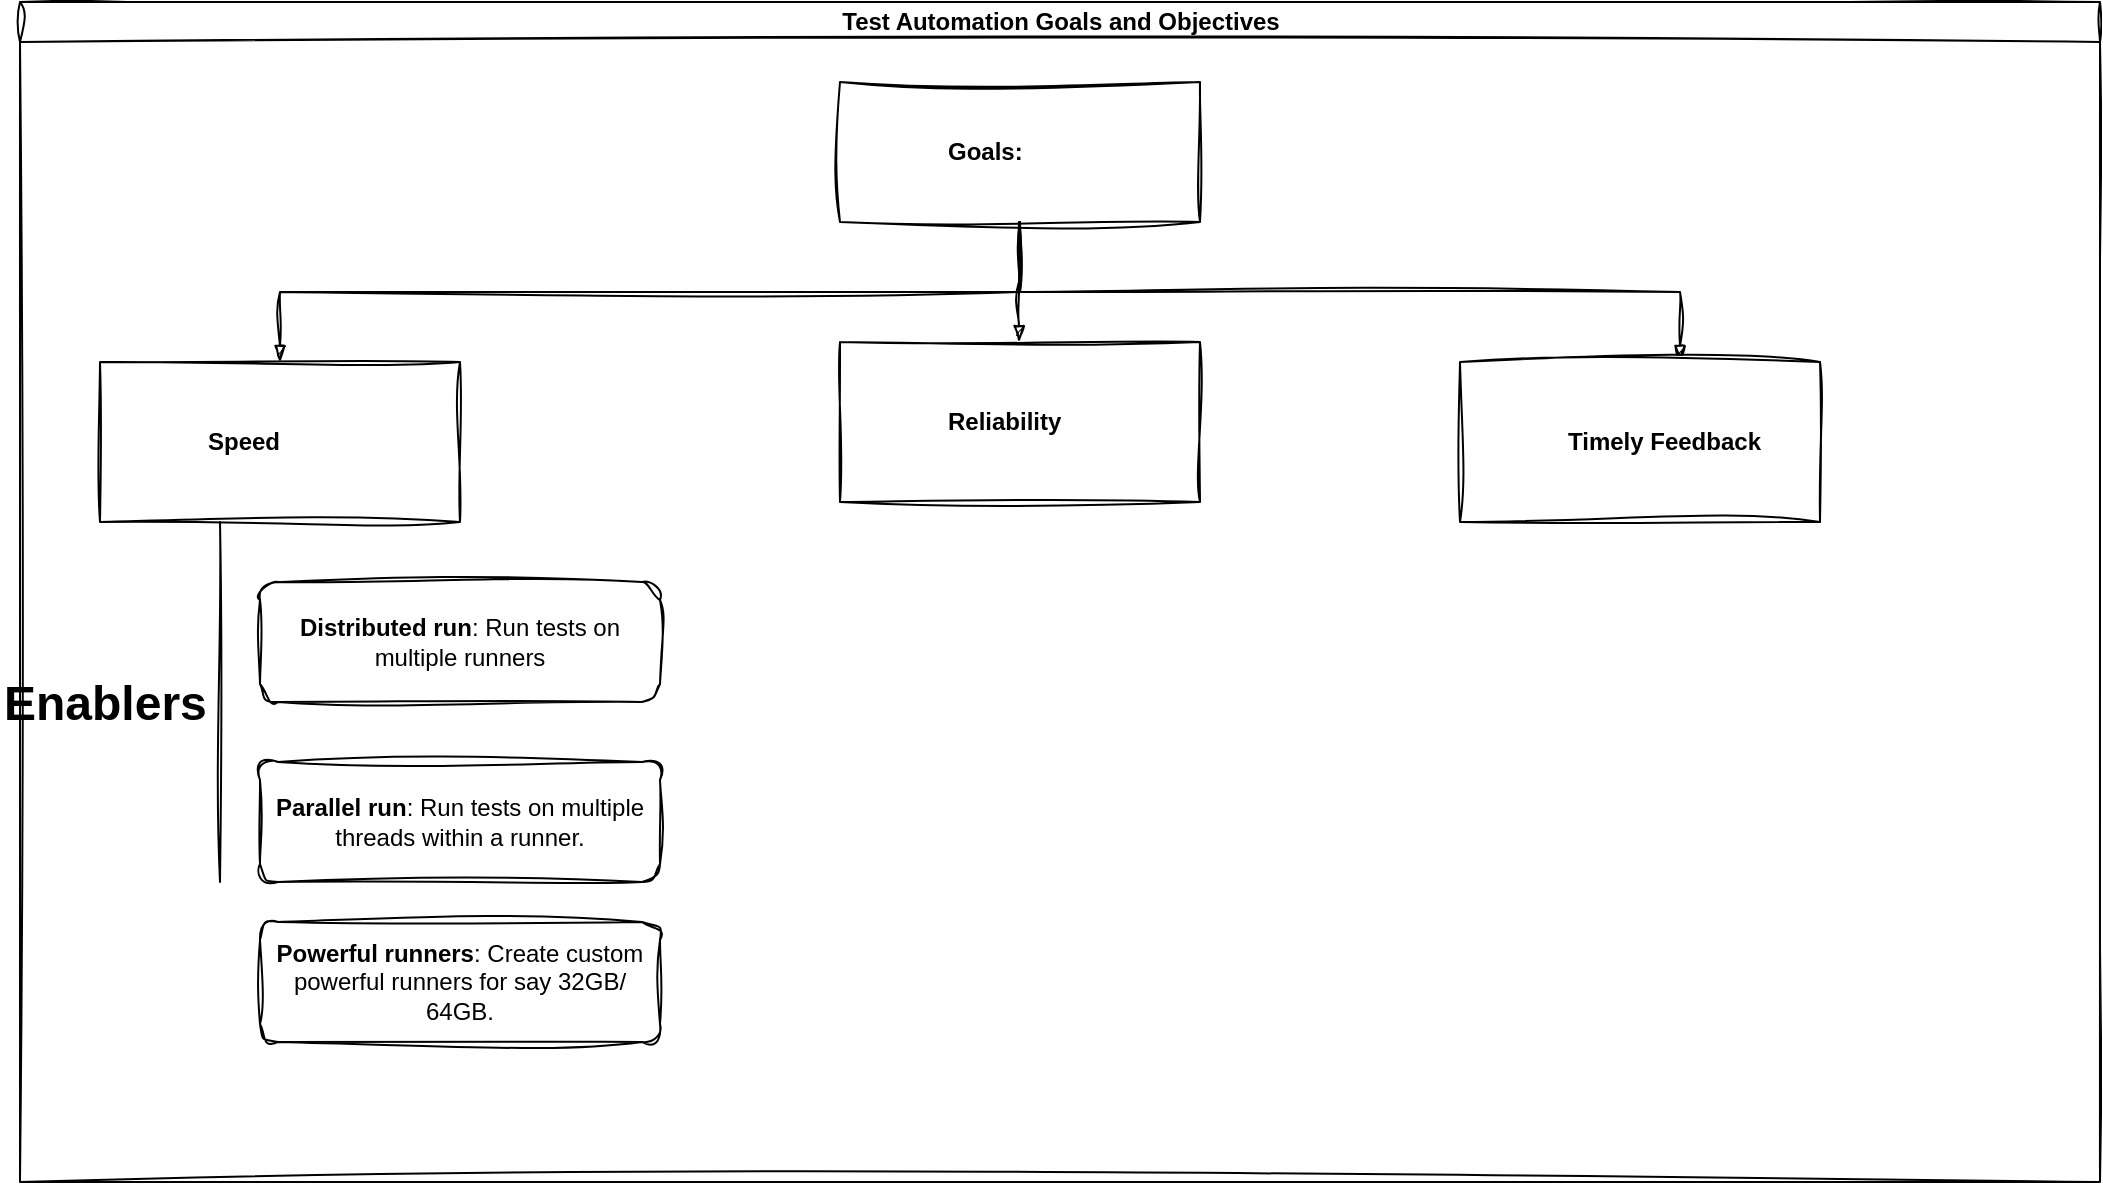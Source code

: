 <mxfile version="26.0.9">
  <diagram id="prtHgNgQTEPvFCAcTncT" name="Page-1">
    <mxGraphModel dx="2069" dy="766" grid="1" gridSize="10" guides="1" tooltips="1" connect="1" arrows="1" fold="1" page="1" pageScale="1" pageWidth="827" pageHeight="1169" math="0" shadow="0">
      <root>
        <mxCell id="0" />
        <mxCell id="1" parent="0" />
        <mxCell id="dNxyNK7c78bLwvsdeMH5-11" value="Test Automation Goals and Objectives" style="swimlane;https://cdn3.iconfinder.com/data/icons/strokeline/128/21_icons-1024.png;html=1;startSize=20;horizontal=1;containerType=tree;glass=0;sketch=1;curveFitting=1;jiggle=2;" parent="1" vertex="1">
          <mxGeometry y="110" width="1040" height="590" as="geometry" />
        </mxCell>
        <UserObject label="Goals:&amp;nbsp;" name="Tessa Miller" position="CFO" location="Office 1" email="me@example.com" placeholders="1" link="https://www.draw.io" id="dNxyNK7c78bLwvsdeMH5-12">
          <mxCell style="label;image=https://cdn3.iconfinder.com/data/icons/strokeline/128/21_icons-1024.png;whiteSpace=wrap;html=1;rounded=0;glass=0;treeMoving=1;treeFolding=1;sketch=1;curveFitting=1;jiggle=2;" parent="dNxyNK7c78bLwvsdeMH5-11" vertex="1">
            <mxGeometry x="410" y="40" width="180" height="70" as="geometry" />
          </mxCell>
        </UserObject>
        <mxCell id="dNxyNK7c78bLwvsdeMH5-13" value="" style="endArrow=blockThin;endFill=1;fontSize=11;edgeStyle=elbowEdgeStyle;elbow=vertical;rounded=0;sketch=1;curveFitting=1;jiggle=2;" parent="dNxyNK7c78bLwvsdeMH5-11" source="dNxyNK7c78bLwvsdeMH5-12" target="dNxyNK7c78bLwvsdeMH5-14" edge="1">
          <mxGeometry relative="1" as="geometry" />
        </mxCell>
        <UserObject label="Speed" name="Edward Morrison" position="Brand Manager" location="Office 2" email="me@example.com" placeholders="1" link="https://www.draw.io" id="dNxyNK7c78bLwvsdeMH5-14">
          <mxCell style="label;image=https://cdn3.iconfinder.com/data/icons/strokeline/128/21_icons-1024.png;whiteSpace=wrap;html=1;rounded=0;glass=0;treeFolding=1;treeMoving=1;sketch=1;curveFitting=1;jiggle=2;" parent="dNxyNK7c78bLwvsdeMH5-11" vertex="1">
            <mxGeometry x="40" y="180" width="180" height="80" as="geometry" />
          </mxCell>
        </UserObject>
        <mxCell id="dNxyNK7c78bLwvsdeMH5-15" value="" style="endArrow=blockThin;endFill=1;fontSize=11;edgeStyle=elbowEdgeStyle;elbow=vertical;rounded=0;sketch=1;curveFitting=1;jiggle=2;" parent="dNxyNK7c78bLwvsdeMH5-11" edge="1">
          <mxGeometry relative="1" as="geometry">
            <mxPoint x="499.5" y="110" as="sourcePoint" />
            <mxPoint x="499.5" y="170" as="targetPoint" />
          </mxGeometry>
        </mxCell>
        <UserObject label="Reliability" name="Evan Valet" position="HR Director" location="Office 4" email="me@example.com" placeholders="1" link="https://www.draw.io" id="dNxyNK7c78bLwvsdeMH5-16">
          <mxCell style="label;https://cdn4.iconfinder.com/data/icons/miscellaneous-273-color-shadow/128/reliable_security_protection_reliability_ok_trusted_shield-512.png;whiteSpace=wrap;html=1;rounded=0;glass=0;treeFolding=1;treeMoving=1;sketch=1;curveFitting=1;jiggle=2;" parent="dNxyNK7c78bLwvsdeMH5-11" vertex="1">
            <mxGeometry x="410" y="170" width="180" height="80" as="geometry" />
          </mxCell>
        </UserObject>
        <mxCell id="dNxyNK7c78bLwvsdeMH5-17" value="" style="endArrow=blockThin;endFill=1;fontSize=11;edgeStyle=elbowEdgeStyle;elbow=vertical;rounded=0;sketch=1;curveFitting=1;jiggle=2;" parent="dNxyNK7c78bLwvsdeMH5-11" source="dNxyNK7c78bLwvsdeMH5-12" edge="1">
          <mxGeometry relative="1" as="geometry">
            <mxPoint x="830" y="180" as="targetPoint" />
          </mxGeometry>
        </mxCell>
        <UserObject label="Timely Feedback" name="Alison Donovan" position="System Admin" location="Office 3" email="me@example.com" placeholders="1" link="https://www.draw.io" id="dNxyNK7c78bLwvsdeMH5-18">
          <mxCell style="label; whiteSpace=wrap;html=1;rounded=0;glass=0;sketch=1;curveFitting=1;jiggle=2;" parent="dNxyNK7c78bLwvsdeMH5-11" vertex="1">
            <mxGeometry x="720" y="180" width="180" height="80" as="geometry" />
          </mxCell>
        </UserObject>
        <mxCell id="lE6xOp5lvpQgKnNLigZw-4" value="&lt;b&gt;Distributed run&lt;/b&gt;: Run tests on multiple runners" style="rounded=1;whiteSpace=wrap;html=1;sketch=1;curveFitting=1;jiggle=2;" vertex="1" parent="dNxyNK7c78bLwvsdeMH5-11">
          <mxGeometry x="120" y="290" width="200" height="60" as="geometry" />
        </mxCell>
        <mxCell id="lE6xOp5lvpQgKnNLigZw-5" value="" style="endArrow=none;html=1;rounded=0;sketch=1;curveFitting=1;jiggle=2;" edge="1" parent="dNxyNK7c78bLwvsdeMH5-11">
          <mxGeometry width="50" height="50" relative="1" as="geometry">
            <mxPoint x="100" y="440" as="sourcePoint" />
            <mxPoint x="100" y="260" as="targetPoint" />
          </mxGeometry>
        </mxCell>
        <mxCell id="lE6xOp5lvpQgKnNLigZw-6" value="&lt;h1 style=&quot;margin-top: 0px;&quot;&gt;Enablers&lt;/h1&gt;" style="text;html=1;whiteSpace=wrap;overflow=hidden;rounded=0;sketch=1;curveFitting=1;jiggle=2;" vertex="1" parent="dNxyNK7c78bLwvsdeMH5-11">
          <mxGeometry x="-10" y="330" width="180" height="40" as="geometry" />
        </mxCell>
        <mxCell id="lE6xOp5lvpQgKnNLigZw-7" value="&lt;b&gt;Parallel run&lt;/b&gt;: Run tests on multiple threads within a runner." style="rounded=1;whiteSpace=wrap;html=1;sketch=1;curveFitting=1;jiggle=2;" vertex="1" parent="dNxyNK7c78bLwvsdeMH5-11">
          <mxGeometry x="120" y="380" width="200" height="60" as="geometry" />
        </mxCell>
        <mxCell id="lE6xOp5lvpQgKnNLigZw-8" value="&lt;b&gt;Powerful runners&lt;/b&gt;: Create custom powerful runners for say 32GB/ 64GB." style="rounded=1;whiteSpace=wrap;html=1;sketch=1;curveFitting=1;jiggle=2;" vertex="1" parent="dNxyNK7c78bLwvsdeMH5-11">
          <mxGeometry x="120" y="460" width="200" height="60" as="geometry" />
        </mxCell>
      </root>
    </mxGraphModel>
  </diagram>
</mxfile>
